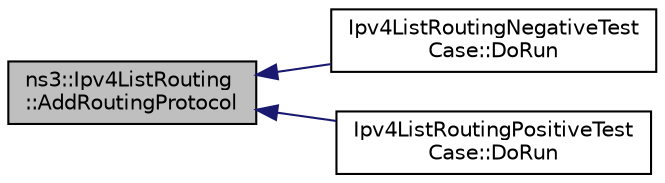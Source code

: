 digraph "ns3::Ipv4ListRouting::AddRoutingProtocol"
{
  edge [fontname="Helvetica",fontsize="10",labelfontname="Helvetica",labelfontsize="10"];
  node [fontname="Helvetica",fontsize="10",shape=record];
  rankdir="LR";
  Node1 [label="ns3::Ipv4ListRouting\l::AddRoutingProtocol",height=0.2,width=0.4,color="black", fillcolor="grey75", style="filled", fontcolor="black"];
  Node1 -> Node2 [dir="back",color="midnightblue",fontsize="10",style="solid"];
  Node2 [label="Ipv4ListRoutingNegativeTest\lCase::DoRun",height=0.2,width=0.4,color="black", fillcolor="white", style="filled",URL="$db/d6b/classIpv4ListRoutingNegativeTestCase.html#af732097dd5ad32092ec230c5e7c6f689",tooltip="Implementation to actually run this TestCase. "];
  Node1 -> Node3 [dir="back",color="midnightblue",fontsize="10",style="solid"];
  Node3 [label="Ipv4ListRoutingPositiveTest\lCase::DoRun",height=0.2,width=0.4,color="black", fillcolor="white", style="filled",URL="$df/d39/classIpv4ListRoutingPositiveTestCase.html#ac62bd5eb4bad270b41995e576eb0168a",tooltip="Implementation to actually run this TestCase. "];
}
